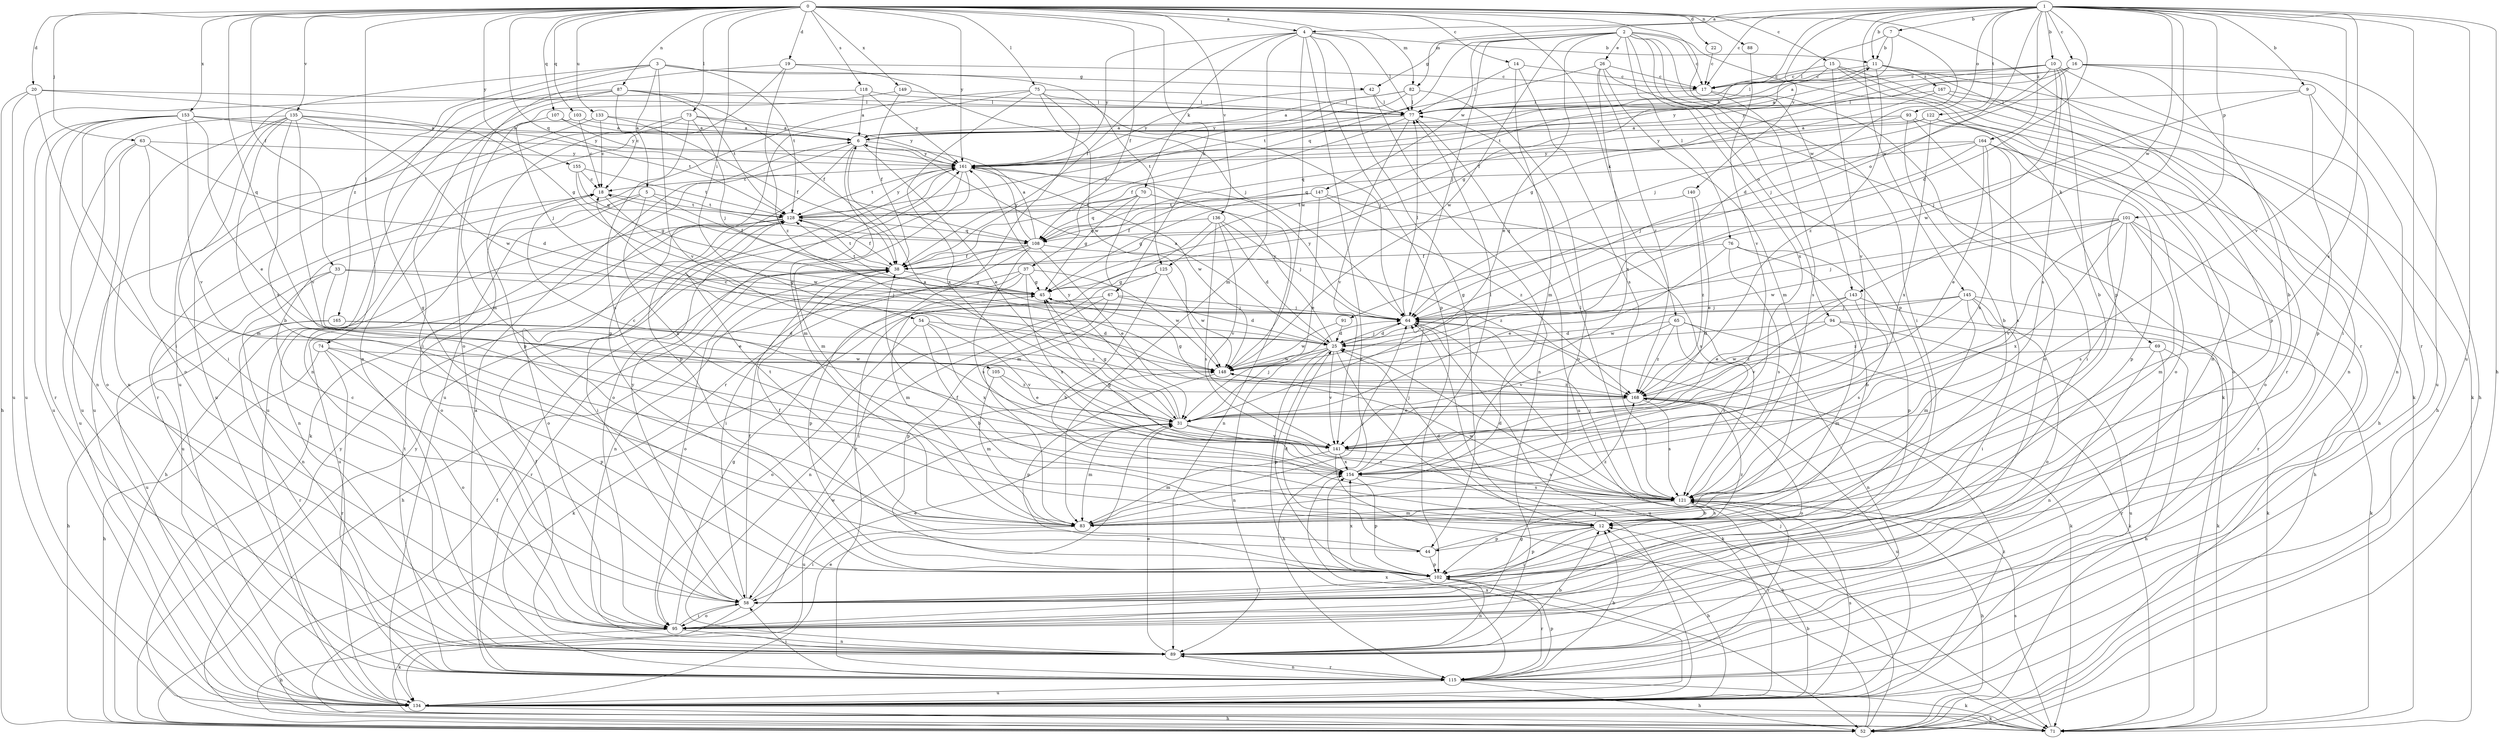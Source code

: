 strict digraph  {
0;
1;
2;
3;
4;
5;
6;
7;
9;
10;
11;
12;
14;
15;
16;
17;
18;
19;
20;
22;
25;
26;
31;
33;
37;
38;
42;
44;
45;
52;
54;
58;
63;
64;
65;
67;
69;
70;
71;
73;
74;
75;
76;
77;
82;
83;
87;
88;
89;
91;
93;
94;
95;
101;
102;
103;
105;
107;
108;
115;
118;
121;
122;
125;
128;
133;
134;
135;
136;
140;
141;
143;
145;
147;
148;
149;
153;
154;
155;
161;
164;
165;
167;
168;
0 -> 4  [label=a];
0 -> 14  [label=c];
0 -> 15  [label=c];
0 -> 19  [label=d];
0 -> 20  [label=d];
0 -> 22  [label=d];
0 -> 33  [label=f];
0 -> 37  [label=f];
0 -> 54  [label=i];
0 -> 63  [label=j];
0 -> 65  [label=k];
0 -> 67  [label=k];
0 -> 73  [label=l];
0 -> 74  [label=l];
0 -> 75  [label=l];
0 -> 82  [label=m];
0 -> 87  [label=n];
0 -> 88  [label=n];
0 -> 103  [label=q];
0 -> 105  [label=q];
0 -> 107  [label=q];
0 -> 108  [label=q];
0 -> 115  [label=r];
0 -> 118  [label=s];
0 -> 133  [label=u];
0 -> 135  [label=v];
0 -> 136  [label=v];
0 -> 143  [label=w];
0 -> 149  [label=x];
0 -> 153  [label=x];
0 -> 155  [label=y];
0 -> 161  [label=y];
1 -> 4  [label=a];
1 -> 7  [label=b];
1 -> 9  [label=b];
1 -> 10  [label=b];
1 -> 11  [label=b];
1 -> 16  [label=c];
1 -> 17  [label=c];
1 -> 25  [label=d];
1 -> 52  [label=h];
1 -> 82  [label=m];
1 -> 91  [label=o];
1 -> 93  [label=o];
1 -> 101  [label=p];
1 -> 102  [label=p];
1 -> 115  [label=r];
1 -> 121  [label=s];
1 -> 122  [label=t];
1 -> 125  [label=t];
1 -> 134  [label=u];
1 -> 140  [label=v];
1 -> 141  [label=v];
1 -> 143  [label=w];
1 -> 145  [label=w];
1 -> 164  [label=z];
2 -> 17  [label=c];
2 -> 26  [label=e];
2 -> 31  [label=e];
2 -> 42  [label=g];
2 -> 58  [label=i];
2 -> 64  [label=j];
2 -> 69  [label=k];
2 -> 76  [label=l];
2 -> 94  [label=o];
2 -> 102  [label=p];
2 -> 108  [label=q];
2 -> 147  [label=w];
2 -> 148  [label=w];
2 -> 154  [label=x];
3 -> 5  [label=a];
3 -> 42  [label=g];
3 -> 44  [label=g];
3 -> 125  [label=t];
3 -> 128  [label=t];
3 -> 134  [label=u];
3 -> 141  [label=v];
3 -> 165  [label=z];
4 -> 11  [label=b];
4 -> 38  [label=f];
4 -> 44  [label=g];
4 -> 70  [label=k];
4 -> 77  [label=l];
4 -> 83  [label=m];
4 -> 102  [label=p];
4 -> 115  [label=r];
4 -> 148  [label=w];
4 -> 161  [label=y];
5 -> 38  [label=f];
5 -> 89  [label=n];
5 -> 95  [label=o];
5 -> 128  [label=t];
5 -> 154  [label=x];
6 -> 11  [label=b];
6 -> 31  [label=e];
6 -> 71  [label=k];
6 -> 83  [label=m];
6 -> 102  [label=p];
6 -> 161  [label=y];
7 -> 6  [label=a];
7 -> 11  [label=b];
7 -> 25  [label=d];
7 -> 77  [label=l];
9 -> 64  [label=j];
9 -> 77  [label=l];
9 -> 89  [label=n];
9 -> 102  [label=p];
10 -> 6  [label=a];
10 -> 12  [label=b];
10 -> 17  [label=c];
10 -> 58  [label=i];
10 -> 64  [label=j];
10 -> 121  [label=s];
10 -> 148  [label=w];
10 -> 161  [label=y];
11 -> 17  [label=c];
11 -> 71  [label=k];
11 -> 77  [label=l];
11 -> 102  [label=p];
11 -> 167  [label=z];
11 -> 168  [label=z];
12 -> 25  [label=d];
12 -> 38  [label=f];
12 -> 44  [label=g];
12 -> 58  [label=i];
12 -> 102  [label=p];
12 -> 121  [label=s];
14 -> 17  [label=c];
14 -> 77  [label=l];
14 -> 83  [label=m];
14 -> 121  [label=s];
15 -> 17  [label=c];
15 -> 45  [label=g];
15 -> 71  [label=k];
15 -> 89  [label=n];
15 -> 115  [label=r];
15 -> 141  [label=v];
16 -> 12  [label=b];
16 -> 17  [label=c];
16 -> 38  [label=f];
16 -> 52  [label=h];
16 -> 64  [label=j];
16 -> 134  [label=u];
16 -> 161  [label=y];
17 -> 77  [label=l];
17 -> 95  [label=o];
17 -> 121  [label=s];
18 -> 128  [label=t];
18 -> 134  [label=u];
18 -> 148  [label=w];
19 -> 17  [label=c];
19 -> 64  [label=j];
19 -> 89  [label=n];
19 -> 95  [label=o];
19 -> 168  [label=z];
20 -> 45  [label=g];
20 -> 52  [label=h];
20 -> 58  [label=i];
20 -> 77  [label=l];
20 -> 134  [label=u];
22 -> 17  [label=c];
25 -> 6  [label=a];
25 -> 52  [label=h];
25 -> 64  [label=j];
25 -> 71  [label=k];
25 -> 89  [label=n];
25 -> 102  [label=p];
25 -> 141  [label=v];
25 -> 148  [label=w];
25 -> 161  [label=y];
26 -> 17  [label=c];
26 -> 71  [label=k];
26 -> 83  [label=m];
26 -> 128  [label=t];
26 -> 154  [label=x];
26 -> 168  [label=z];
31 -> 6  [label=a];
31 -> 45  [label=g];
31 -> 64  [label=j];
31 -> 83  [label=m];
31 -> 121  [label=s];
31 -> 134  [label=u];
31 -> 141  [label=v];
31 -> 161  [label=y];
33 -> 31  [label=e];
33 -> 45  [label=g];
33 -> 64  [label=j];
33 -> 89  [label=n];
33 -> 134  [label=u];
37 -> 45  [label=g];
37 -> 52  [label=h];
37 -> 83  [label=m];
37 -> 102  [label=p];
37 -> 148  [label=w];
37 -> 154  [label=x];
38 -> 45  [label=g];
38 -> 95  [label=o];
38 -> 115  [label=r];
38 -> 128  [label=t];
42 -> 77  [label=l];
42 -> 89  [label=n];
42 -> 161  [label=y];
44 -> 25  [label=d];
44 -> 38  [label=f];
44 -> 102  [label=p];
44 -> 168  [label=z];
45 -> 64  [label=j];
45 -> 128  [label=t];
52 -> 12  [label=b];
52 -> 64  [label=j];
52 -> 161  [label=y];
54 -> 12  [label=b];
54 -> 25  [label=d];
54 -> 95  [label=o];
54 -> 141  [label=v];
54 -> 154  [label=x];
58 -> 18  [label=c];
58 -> 31  [label=e];
58 -> 38  [label=f];
58 -> 71  [label=k];
58 -> 95  [label=o];
58 -> 161  [label=y];
63 -> 25  [label=d];
63 -> 83  [label=m];
63 -> 95  [label=o];
63 -> 134  [label=u];
63 -> 161  [label=y];
64 -> 25  [label=d];
64 -> 71  [label=k];
64 -> 77  [label=l];
64 -> 134  [label=u];
64 -> 161  [label=y];
65 -> 25  [label=d];
65 -> 71  [label=k];
65 -> 89  [label=n];
65 -> 121  [label=s];
65 -> 141  [label=v];
65 -> 168  [label=z];
67 -> 25  [label=d];
67 -> 64  [label=j];
67 -> 71  [label=k];
67 -> 89  [label=n];
67 -> 102  [label=p];
69 -> 52  [label=h];
69 -> 89  [label=n];
69 -> 115  [label=r];
69 -> 148  [label=w];
70 -> 45  [label=g];
70 -> 83  [label=m];
70 -> 89  [label=n];
70 -> 108  [label=q];
70 -> 128  [label=t];
71 -> 38  [label=f];
71 -> 121  [label=s];
71 -> 161  [label=y];
73 -> 6  [label=a];
73 -> 64  [label=j];
73 -> 102  [label=p];
73 -> 121  [label=s];
73 -> 134  [label=u];
73 -> 161  [label=y];
74 -> 52  [label=h];
74 -> 95  [label=o];
74 -> 102  [label=p];
74 -> 115  [label=r];
74 -> 148  [label=w];
75 -> 64  [label=j];
75 -> 77  [label=l];
75 -> 102  [label=p];
75 -> 115  [label=r];
75 -> 134  [label=u];
75 -> 148  [label=w];
75 -> 154  [label=x];
76 -> 12  [label=b];
76 -> 31  [label=e];
76 -> 38  [label=f];
76 -> 102  [label=p];
76 -> 121  [label=s];
77 -> 6  [label=a];
77 -> 38  [label=f];
77 -> 134  [label=u];
77 -> 141  [label=v];
82 -> 6  [label=a];
82 -> 38  [label=f];
82 -> 77  [label=l];
82 -> 95  [label=o];
82 -> 161  [label=y];
83 -> 58  [label=i];
83 -> 64  [label=j];
83 -> 128  [label=t];
83 -> 168  [label=z];
87 -> 18  [label=c];
87 -> 38  [label=f];
87 -> 58  [label=i];
87 -> 77  [label=l];
87 -> 89  [label=n];
87 -> 128  [label=t];
87 -> 134  [label=u];
88 -> 141  [label=v];
89 -> 12  [label=b];
89 -> 31  [label=e];
89 -> 38  [label=f];
89 -> 115  [label=r];
91 -> 25  [label=d];
91 -> 148  [label=w];
93 -> 6  [label=a];
93 -> 12  [label=b];
93 -> 58  [label=i];
93 -> 95  [label=o];
93 -> 161  [label=y];
94 -> 25  [label=d];
94 -> 71  [label=k];
94 -> 83  [label=m];
94 -> 134  [label=u];
94 -> 168  [label=z];
95 -> 45  [label=g];
95 -> 52  [label=h];
95 -> 58  [label=i];
95 -> 89  [label=n];
95 -> 148  [label=w];
101 -> 52  [label=h];
101 -> 64  [label=j];
101 -> 83  [label=m];
101 -> 108  [label=q];
101 -> 115  [label=r];
101 -> 121  [label=s];
101 -> 141  [label=v];
101 -> 148  [label=w];
101 -> 154  [label=x];
102 -> 58  [label=i];
102 -> 89  [label=n];
102 -> 115  [label=r];
102 -> 154  [label=x];
103 -> 6  [label=a];
103 -> 18  [label=c];
103 -> 64  [label=j];
105 -> 31  [label=e];
105 -> 83  [label=m];
105 -> 168  [label=z];
107 -> 6  [label=a];
107 -> 134  [label=u];
107 -> 161  [label=y];
108 -> 6  [label=a];
108 -> 18  [label=c];
108 -> 31  [label=e];
108 -> 38  [label=f];
108 -> 58  [label=i];
108 -> 89  [label=n];
108 -> 121  [label=s];
108 -> 161  [label=y];
108 -> 168  [label=z];
115 -> 6  [label=a];
115 -> 12  [label=b];
115 -> 52  [label=h];
115 -> 58  [label=i];
115 -> 71  [label=k];
115 -> 89  [label=n];
115 -> 102  [label=p];
115 -> 128  [label=t];
115 -> 134  [label=u];
115 -> 154  [label=x];
118 -> 6  [label=a];
118 -> 77  [label=l];
118 -> 134  [label=u];
118 -> 161  [label=y];
121 -> 12  [label=b];
121 -> 25  [label=d];
121 -> 52  [label=h];
121 -> 64  [label=j];
121 -> 77  [label=l];
121 -> 83  [label=m];
121 -> 102  [label=p];
121 -> 115  [label=r];
121 -> 148  [label=w];
122 -> 6  [label=a];
122 -> 52  [label=h];
122 -> 95  [label=o];
122 -> 108  [label=q];
122 -> 154  [label=x];
125 -> 12  [label=b];
125 -> 45  [label=g];
125 -> 58  [label=i];
125 -> 148  [label=w];
128 -> 38  [label=f];
128 -> 52  [label=h];
128 -> 58  [label=i];
128 -> 95  [label=o];
128 -> 108  [label=q];
128 -> 134  [label=u];
128 -> 161  [label=y];
133 -> 6  [label=a];
133 -> 18  [label=c];
133 -> 38  [label=f];
133 -> 115  [label=r];
134 -> 12  [label=b];
134 -> 31  [label=e];
134 -> 52  [label=h];
134 -> 64  [label=j];
134 -> 71  [label=k];
134 -> 121  [label=s];
134 -> 154  [label=x];
134 -> 168  [label=z];
135 -> 6  [label=a];
135 -> 12  [label=b];
135 -> 58  [label=i];
135 -> 89  [label=n];
135 -> 128  [label=t];
135 -> 134  [label=u];
135 -> 141  [label=v];
135 -> 148  [label=w];
135 -> 154  [label=x];
136 -> 25  [label=d];
136 -> 64  [label=j];
136 -> 108  [label=q];
136 -> 115  [label=r];
136 -> 121  [label=s];
136 -> 141  [label=v];
140 -> 31  [label=e];
140 -> 128  [label=t];
140 -> 168  [label=z];
141 -> 18  [label=c];
141 -> 71  [label=k];
141 -> 83  [label=m];
141 -> 121  [label=s];
141 -> 154  [label=x];
143 -> 31  [label=e];
143 -> 64  [label=j];
143 -> 71  [label=k];
143 -> 121  [label=s];
143 -> 141  [label=v];
145 -> 58  [label=i];
145 -> 64  [label=j];
145 -> 71  [label=k];
145 -> 83  [label=m];
145 -> 95  [label=o];
145 -> 148  [label=w];
145 -> 168  [label=z];
147 -> 31  [label=e];
147 -> 38  [label=f];
147 -> 45  [label=g];
147 -> 121  [label=s];
147 -> 128  [label=t];
147 -> 168  [label=z];
148 -> 18  [label=c];
148 -> 102  [label=p];
148 -> 168  [label=z];
149 -> 38  [label=f];
149 -> 77  [label=l];
149 -> 83  [label=m];
153 -> 6  [label=a];
153 -> 31  [label=e];
153 -> 89  [label=n];
153 -> 95  [label=o];
153 -> 115  [label=r];
153 -> 134  [label=u];
153 -> 141  [label=v];
153 -> 161  [label=y];
154 -> 45  [label=g];
154 -> 64  [label=j];
154 -> 77  [label=l];
154 -> 102  [label=p];
154 -> 121  [label=s];
155 -> 18  [label=c];
155 -> 45  [label=g];
155 -> 108  [label=q];
155 -> 128  [label=t];
161 -> 18  [label=c];
161 -> 83  [label=m];
161 -> 95  [label=o];
161 -> 128  [label=t];
161 -> 148  [label=w];
164 -> 31  [label=e];
164 -> 64  [label=j];
164 -> 95  [label=o];
164 -> 102  [label=p];
164 -> 108  [label=q];
164 -> 121  [label=s];
164 -> 154  [label=x];
164 -> 161  [label=y];
165 -> 25  [label=d];
165 -> 52  [label=h];
165 -> 115  [label=r];
165 -> 168  [label=z];
167 -> 45  [label=g];
167 -> 52  [label=h];
167 -> 77  [label=l];
167 -> 89  [label=n];
168 -> 31  [label=e];
168 -> 45  [label=g];
168 -> 95  [label=o];
168 -> 121  [label=s];
168 -> 134  [label=u];
}
